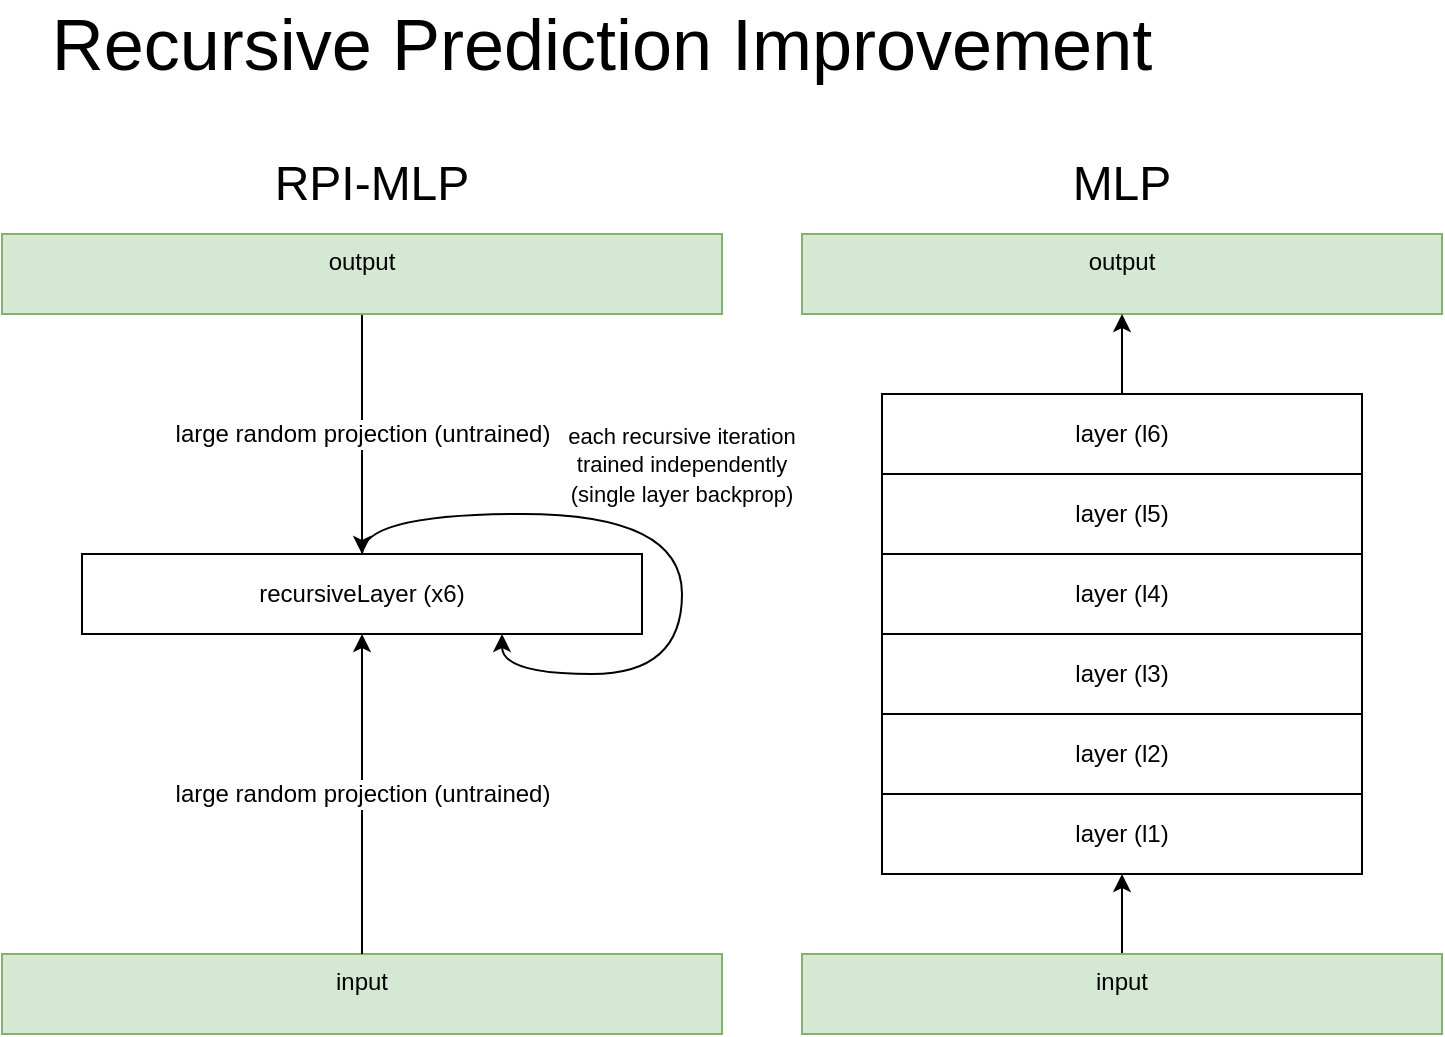 <mxfile version="26.2.2">
  <diagram name="Page-1" id="tpmm5qy2FPJMLZr56j2t">
    <mxGraphModel dx="969" dy="572" grid="1" gridSize="10" guides="1" tooltips="1" connect="1" arrows="1" fold="1" page="1" pageScale="1" pageWidth="850" pageHeight="1100" math="0" shadow="0">
      <root>
        <mxCell id="0" />
        <mxCell id="1" parent="0" />
        <mxCell id="yN_6NNA6e4bb_lLPipn2-1" value="recursiveLayer (x6)" style="rounded=0;whiteSpace=wrap;html=1;" parent="1" vertex="1">
          <mxGeometry x="80" y="320" width="280" height="40" as="geometry" />
        </mxCell>
        <mxCell id="yN_6NNA6e4bb_lLPipn2-4" style="edgeStyle=orthogonalEdgeStyle;rounded=0;orthogonalLoop=1;jettySize=auto;html=1;exitX=0.5;exitY=0;exitDx=0;exitDy=0;entryX=0.75;entryY=1;entryDx=0;entryDy=0;curved=1;" parent="1" source="yN_6NNA6e4bb_lLPipn2-1" target="yN_6NNA6e4bb_lLPipn2-1" edge="1">
          <mxGeometry relative="1" as="geometry" />
        </mxCell>
        <mxCell id="yN_6NNA6e4bb_lLPipn2-7" value="&lt;font style=&quot;font-size: 36px;&quot;&gt;Recursive Prediction Improvement&lt;/font&gt;" style="text;html=1;strokeColor=none;fillColor=none;align=center;verticalAlign=middle;whiteSpace=wrap;rounded=0;" parent="1" vertex="1">
          <mxGeometry x="40" y="50" width="600" height="30" as="geometry" />
        </mxCell>
        <mxCell id="smJqEGazYK7W-C5HOqsY-8" value="&lt;font style=&quot;font-size: 12px;&quot;&gt;large random projection (untrained)&lt;/font&gt;" style="edgeStyle=orthogonalEdgeStyle;rounded=0;orthogonalLoop=1;jettySize=auto;html=1;entryX=0.5;entryY=0;entryDx=0;entryDy=0;" edge="1" parent="1" source="yN_6NNA6e4bb_lLPipn2-18" target="yN_6NNA6e4bb_lLPipn2-1">
          <mxGeometry relative="1" as="geometry" />
        </mxCell>
        <mxCell id="yN_6NNA6e4bb_lLPipn2-18" value="output" style="rounded=0;whiteSpace=wrap;html=1;fillColor=#d5e8d4;strokeColor=#82b366;verticalAlign=top;" parent="1" vertex="1">
          <mxGeometry x="40" y="160" width="360" height="40" as="geometry" />
        </mxCell>
        <mxCell id="yN_6NNA6e4bb_lLPipn2-21" value="input" style="rounded=0;whiteSpace=wrap;html=1;fillColor=#d5e8d4;strokeColor=#82b366;verticalAlign=top;" parent="1" vertex="1">
          <mxGeometry x="40" y="520" width="360" height="40" as="geometry" />
        </mxCell>
        <mxCell id="RVD_boX8sH5gL-I8M7GE-5" value="layer (l3)" style="rounded=0;whiteSpace=wrap;html=1;" parent="1" vertex="1">
          <mxGeometry x="480" y="360" width="240" height="40" as="geometry" />
        </mxCell>
        <mxCell id="RVD_boX8sH5gL-I8M7GE-9" value="output" style="rounded=0;whiteSpace=wrap;html=1;fillColor=#d5e8d4;strokeColor=#82b366;verticalAlign=top;" parent="1" vertex="1">
          <mxGeometry x="440" y="160" width="320" height="40" as="geometry" />
        </mxCell>
        <mxCell id="smJqEGazYK7W-C5HOqsY-6" style="edgeStyle=orthogonalEdgeStyle;rounded=0;orthogonalLoop=1;jettySize=auto;html=1;entryX=0.5;entryY=1;entryDx=0;entryDy=0;" edge="1" parent="1" source="RVD_boX8sH5gL-I8M7GE-10" target="RVD_boX8sH5gL-I8M7GE-12">
          <mxGeometry relative="1" as="geometry" />
        </mxCell>
        <mxCell id="RVD_boX8sH5gL-I8M7GE-10" value="input" style="rounded=0;whiteSpace=wrap;html=1;fillColor=#d5e8d4;strokeColor=#82b366;verticalAlign=top;" parent="1" vertex="1">
          <mxGeometry x="440" y="520" width="320" height="40" as="geometry" />
        </mxCell>
        <mxCell id="RVD_boX8sH5gL-I8M7GE-11" value="layer (l2)" style="rounded=0;whiteSpace=wrap;html=1;" parent="1" vertex="1">
          <mxGeometry x="480" y="400" width="240" height="40" as="geometry" />
        </mxCell>
        <mxCell id="RVD_boX8sH5gL-I8M7GE-12" value="layer (l1)" style="rounded=0;whiteSpace=wrap;html=1;" parent="1" vertex="1">
          <mxGeometry x="480" y="440" width="240" height="40" as="geometry" />
        </mxCell>
        <mxCell id="smJqEGazYK7W-C5HOqsY-4" style="edgeStyle=orthogonalEdgeStyle;rounded=0;orthogonalLoop=1;jettySize=auto;html=1;entryX=0.5;entryY=1;entryDx=0;entryDy=0;" edge="1" parent="1" source="RVD_boX8sH5gL-I8M7GE-13" target="RVD_boX8sH5gL-I8M7GE-9">
          <mxGeometry relative="1" as="geometry" />
        </mxCell>
        <mxCell id="RVD_boX8sH5gL-I8M7GE-13" value="layer (l6)" style="rounded=0;whiteSpace=wrap;html=1;" parent="1" vertex="1">
          <mxGeometry x="480" y="240" width="240" height="40" as="geometry" />
        </mxCell>
        <mxCell id="RVD_boX8sH5gL-I8M7GE-14" value="layer (l5)" style="rounded=0;whiteSpace=wrap;html=1;" parent="1" vertex="1">
          <mxGeometry x="480" y="280" width="240" height="40" as="geometry" />
        </mxCell>
        <mxCell id="RVD_boX8sH5gL-I8M7GE-15" value="layer (l4)" style="rounded=0;whiteSpace=wrap;html=1;" parent="1" vertex="1">
          <mxGeometry x="480" y="320" width="240" height="40" as="geometry" />
        </mxCell>
        <mxCell id="smJqEGazYK7W-C5HOqsY-1" value="&lt;font style=&quot;font-size: 24px;&quot;&gt;RPI-MLP&lt;/font&gt;" style="text;html=1;strokeColor=none;fillColor=none;align=center;verticalAlign=middle;whiteSpace=wrap;rounded=0;" vertex="1" parent="1">
          <mxGeometry x="140" y="120" width="170" height="30" as="geometry" />
        </mxCell>
        <mxCell id="smJqEGazYK7W-C5HOqsY-2" value="&lt;font style=&quot;font-size: 24px;&quot;&gt;MLP&lt;/font&gt;" style="text;html=1;strokeColor=none;fillColor=none;align=center;verticalAlign=middle;whiteSpace=wrap;rounded=0;" vertex="1" parent="1">
          <mxGeometry x="530" y="120" width="140" height="30" as="geometry" />
        </mxCell>
        <mxCell id="smJqEGazYK7W-C5HOqsY-7" value="&lt;span style=&quot;color: rgb(0, 0, 0); font-family: Helvetica; font-style: normal; font-variant-ligatures: normal; font-variant-caps: normal; font-weight: 400; letter-spacing: normal; orphans: 2; text-align: center; text-indent: 0px; text-transform: none; widows: 2; word-spacing: 0px; -webkit-text-stroke-width: 0px; white-space: nowrap; background-color: rgb(255, 255, 255); text-decoration-thickness: initial; text-decoration-style: initial; text-decoration-color: initial; float: none; display: inline !important;&quot;&gt;&lt;font style=&quot;font-size: 12px;&quot;&gt;large random projection (untrained)&lt;/font&gt;&lt;/span&gt;" style="edgeStyle=orthogonalEdgeStyle;rounded=0;orthogonalLoop=1;jettySize=auto;html=1;entryX=0.5;entryY=1;entryDx=0;entryDy=0;" edge="1" parent="1" source="yN_6NNA6e4bb_lLPipn2-21" target="yN_6NNA6e4bb_lLPipn2-1">
          <mxGeometry relative="1" as="geometry" />
        </mxCell>
        <mxCell id="smJqEGazYK7W-C5HOqsY-10" value="&lt;span style=&quot;color: rgb(0, 0, 0); font-family: Helvetica; font-size: 11px; font-style: normal; font-variant-ligatures: normal; font-variant-caps: normal; font-weight: 400; letter-spacing: normal; orphans: 2; text-align: center; text-indent: 0px; text-transform: none; widows: 2; word-spacing: 0px; -webkit-text-stroke-width: 0px; white-space: nowrap; background-color: rgb(255, 255, 255); text-decoration-thickness: initial; text-decoration-style: initial; text-decoration-color: initial; display: inline !important; float: none;&quot;&gt;each recursive iteration&lt;/span&gt;&lt;br style=&quot;forced-color-adjust: none; color: rgb(0, 0, 0); font-family: Helvetica; font-size: 11px; font-style: normal; font-variant-ligatures: normal; font-variant-caps: normal; font-weight: 400; letter-spacing: normal; orphans: 2; text-align: center; text-indent: 0px; text-transform: none; widows: 2; word-spacing: 0px; -webkit-text-stroke-width: 0px; white-space: nowrap; text-decoration-thickness: initial; text-decoration-style: initial; text-decoration-color: initial;&quot;&gt;&lt;span style=&quot;color: rgb(0, 0, 0); font-family: Helvetica; font-size: 11px; font-style: normal; font-variant-ligatures: normal; font-variant-caps: normal; font-weight: 400; letter-spacing: normal; orphans: 2; text-align: center; text-indent: 0px; text-transform: none; widows: 2; word-spacing: 0px; -webkit-text-stroke-width: 0px; white-space: nowrap; background-color: rgb(255, 255, 255); text-decoration-thickness: initial; text-decoration-style: initial; text-decoration-color: initial; display: inline !important; float: none;&quot;&gt;trained independently&lt;/span&gt;&lt;br style=&quot;forced-color-adjust: none; color: rgb(0, 0, 0); font-family: Helvetica; font-size: 11px; font-style: normal; font-variant-ligatures: normal; font-variant-caps: normal; font-weight: 400; letter-spacing: normal; orphans: 2; text-align: center; text-indent: 0px; text-transform: none; widows: 2; word-spacing: 0px; -webkit-text-stroke-width: 0px; white-space: nowrap; text-decoration-thickness: initial; text-decoration-style: initial; text-decoration-color: initial;&quot;&gt;&lt;span style=&quot;color: rgb(0, 0, 0); font-family: Helvetica; font-size: 11px; font-style: normal; font-variant-ligatures: normal; font-variant-caps: normal; font-weight: 400; letter-spacing: normal; orphans: 2; text-align: center; text-indent: 0px; text-transform: none; widows: 2; word-spacing: 0px; -webkit-text-stroke-width: 0px; white-space: nowrap; background-color: rgb(255, 255, 255); text-decoration-thickness: initial; text-decoration-style: initial; text-decoration-color: initial; display: inline !important; float: none;&quot;&gt;(single layer backprop)&lt;/span&gt;" style="text;html=1;align=center;verticalAlign=middle;whiteSpace=wrap;rounded=0;" vertex="1" parent="1">
          <mxGeometry x="350" y="260" width="60" height="30" as="geometry" />
        </mxCell>
      </root>
    </mxGraphModel>
  </diagram>
</mxfile>
